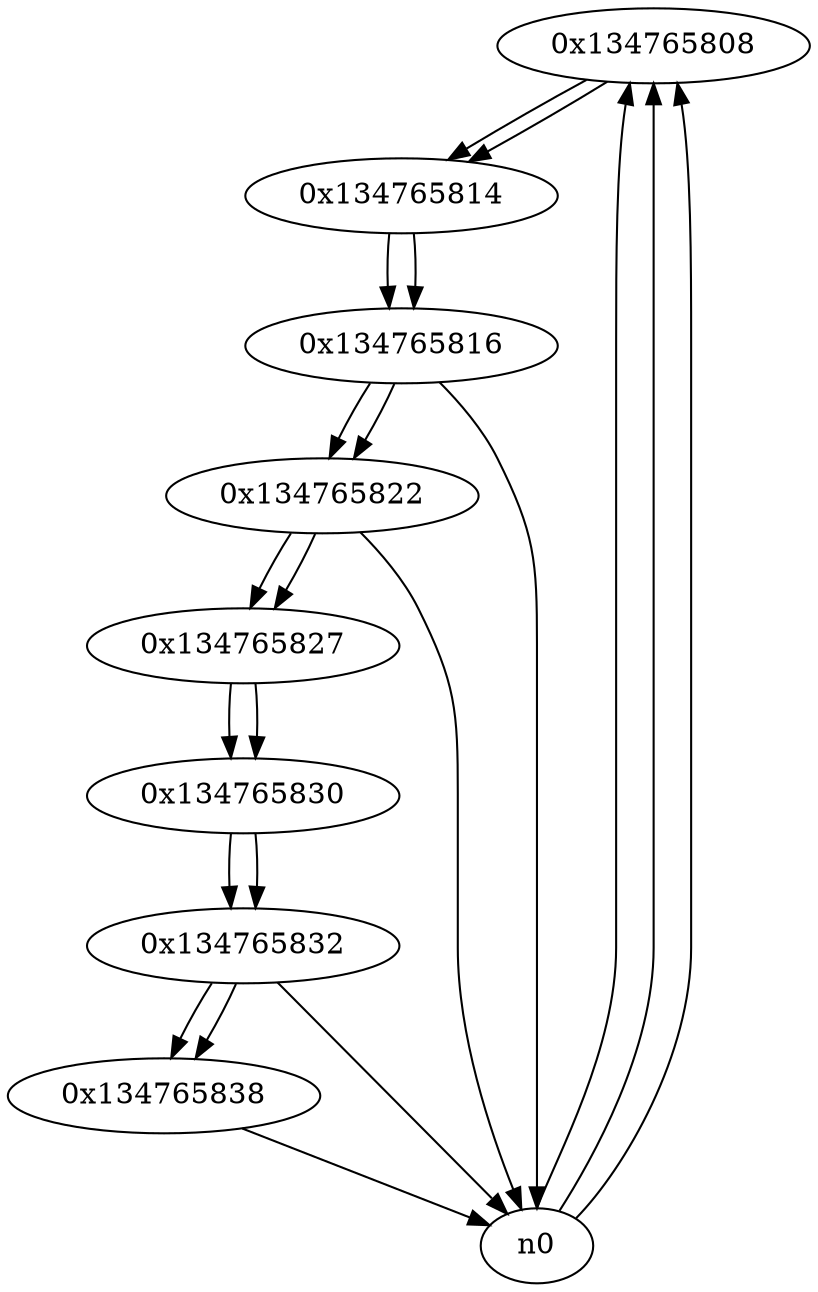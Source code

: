 digraph G{
/* nodes */
  n1 [label="0x134765808"]
  n2 [label="0x134765814"]
  n3 [label="0x134765816"]
  n4 [label="0x134765822"]
  n5 [label="0x134765827"]
  n6 [label="0x134765830"]
  n7 [label="0x134765832"]
  n8 [label="0x134765838"]
/* edges */
n1 -> n2;
n0 -> n1;
n0 -> n1;
n0 -> n1;
n2 -> n3;
n1 -> n2;
n3 -> n4;
n3 -> n0;
n2 -> n3;
n4 -> n5;
n4 -> n0;
n3 -> n4;
n5 -> n6;
n4 -> n5;
n6 -> n7;
n5 -> n6;
n7 -> n8;
n7 -> n0;
n6 -> n7;
n8 -> n0;
n7 -> n8;
}
